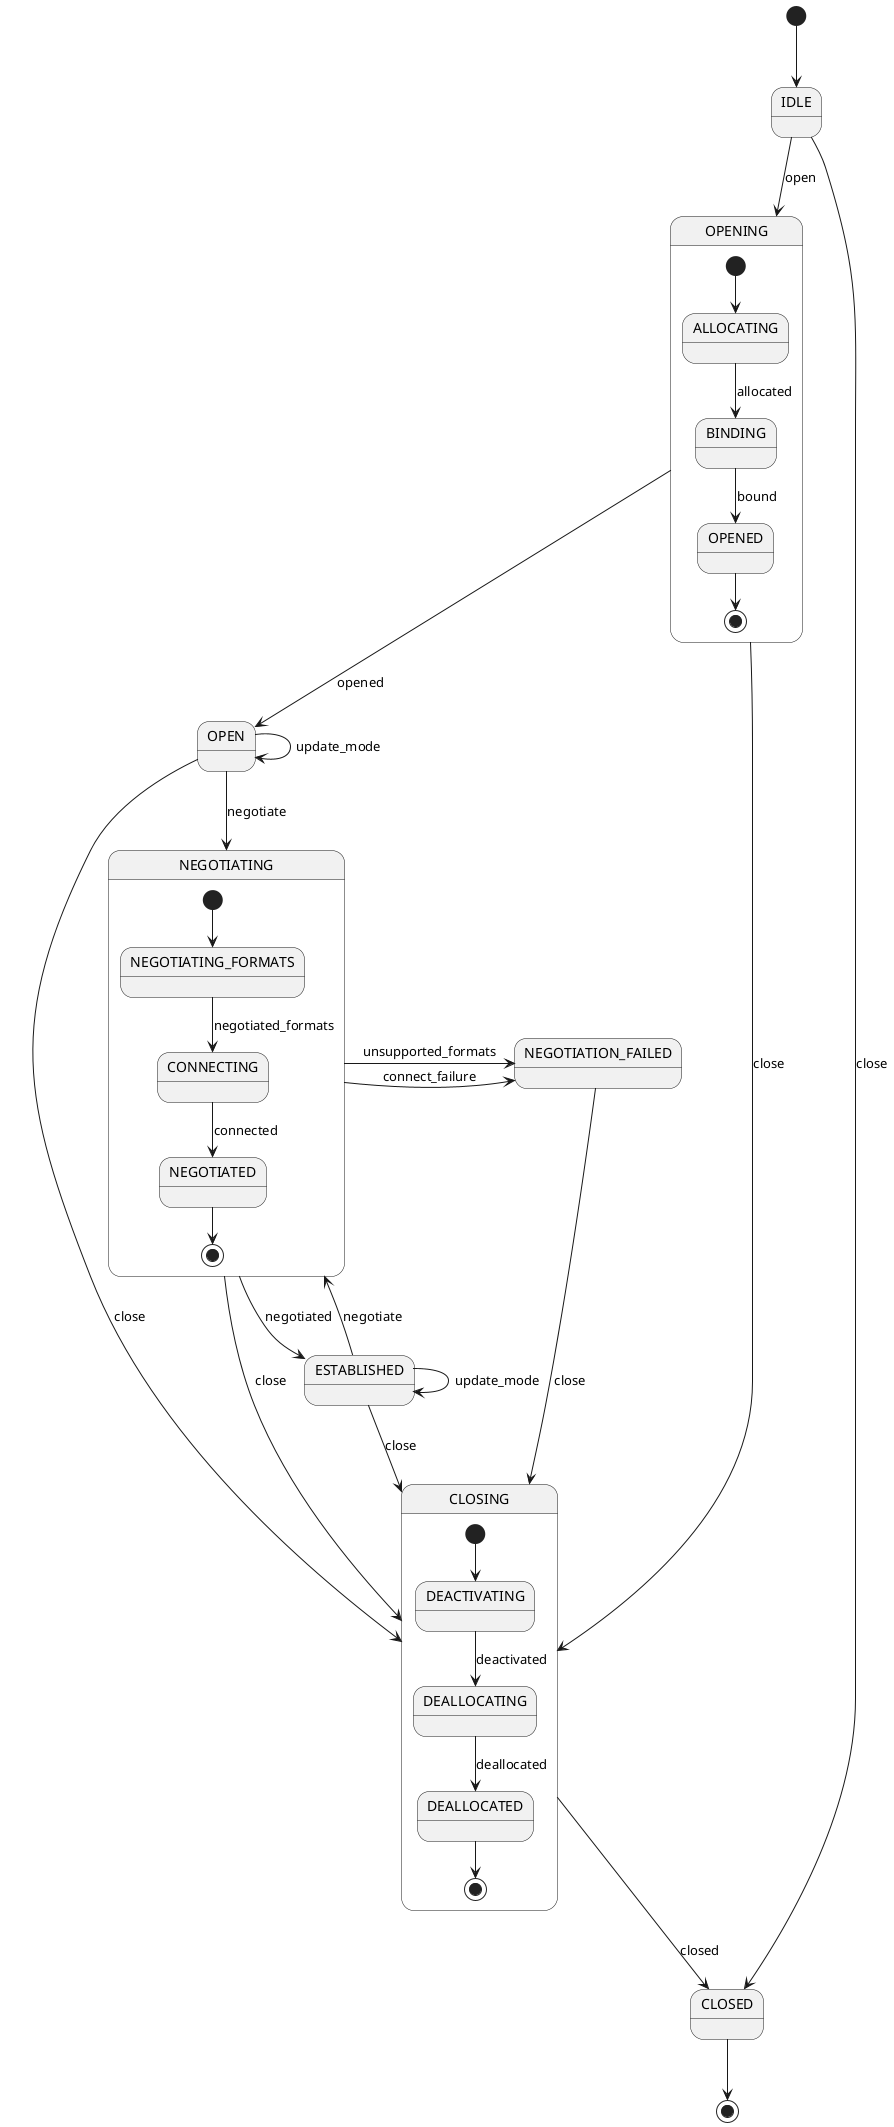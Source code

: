 @startuml
state OPENING {
[*] --> ALLOCATING
ALLOCATING --> BINDING : allocated
BINDING --> OPENED : bound
OPENED --> [*]
}

state NEGOTIATING {
[*] --> NEGOTIATING_FORMATS
NEGOTIATING_FORMATS --> CONNECTING : negotiated_formats
CONNECTING --> NEGOTIATED : connected
NEGOTIATED --> [*]
}

state CLOSING {
[*] --> DEACTIVATING
DEACTIVATING --> DEALLOCATING : deactivated
DEALLOCATING --> DEALLOCATED : deallocated
DEALLOCATED --> [*]
}

[*] --> IDLE
IDLE --> OPENING : open
IDLE --> CLOSED : close

OPENING --> OPEN : opened
OPENING --> CLOSING : close

OPEN --> NEGOTIATING : negotiate
OPEN --> OPEN : update_mode
OPEN --> CLOSING : close

NEGOTIATING --> ESTABLISHED : negotiated
NEGOTIATING -> NEGOTIATION_FAILED : unsupported_formats
NEGOTIATING -> NEGOTIATION_FAILED : connect_failure
NEGOTIATING --> CLOSING : close

NEGOTIATION_FAILED --> CLOSING : close

ESTABLISHED --> NEGOTIATING : negotiate
ESTABLISHED --> ESTABLISHED : update_mode
ESTABLISHED --> CLOSING : close

CLOSING --> CLOSED : closed

CLOSED --> [*]
@enduml